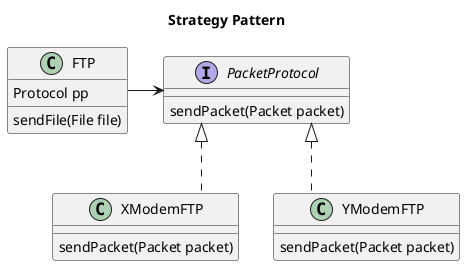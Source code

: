 @startuml

skinparam linetype ortho

title Strategy Pattern

class FTP {
    Protocol pp
    sendFile(File file)
}

interface  PacketProtocol {
    sendPacket(Packet packet)
}

class XModemFTP implements PacketProtocol {
    sendPacket(Packet packet)
}

class YModemFTP implements PacketProtocol {
    sendPacket(Packet packet)
}

FTP -> PacketProtocol

@enduml
